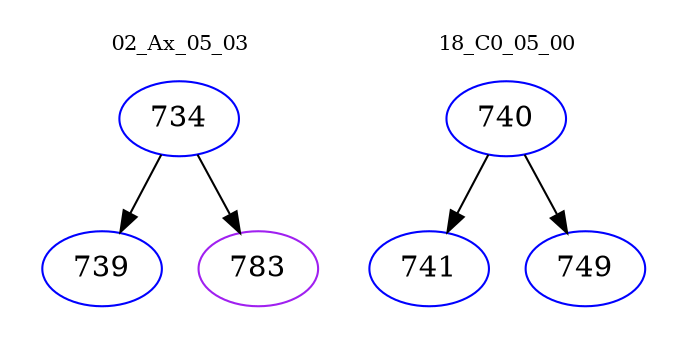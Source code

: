 digraph{
subgraph cluster_0 {
color = white
label = "02_Ax_05_03";
fontsize=10;
T0_734 [label="734", color="blue"]
T0_734 -> T0_739 [color="black"]
T0_739 [label="739", color="blue"]
T0_734 -> T0_783 [color="black"]
T0_783 [label="783", color="purple"]
}
subgraph cluster_1 {
color = white
label = "18_C0_05_00";
fontsize=10;
T1_740 [label="740", color="blue"]
T1_740 -> T1_741 [color="black"]
T1_741 [label="741", color="blue"]
T1_740 -> T1_749 [color="black"]
T1_749 [label="749", color="blue"]
}
}

